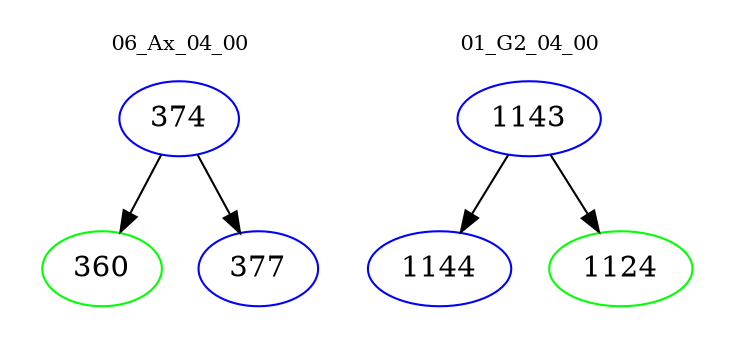 digraph{
subgraph cluster_0 {
color = white
label = "06_Ax_04_00";
fontsize=10;
T0_374 [label="374", color="blue"]
T0_374 -> T0_360 [color="black"]
T0_360 [label="360", color="green"]
T0_374 -> T0_377 [color="black"]
T0_377 [label="377", color="blue"]
}
subgraph cluster_1 {
color = white
label = "01_G2_04_00";
fontsize=10;
T1_1143 [label="1143", color="blue"]
T1_1143 -> T1_1144 [color="black"]
T1_1144 [label="1144", color="blue"]
T1_1143 -> T1_1124 [color="black"]
T1_1124 [label="1124", color="green"]
}
}
